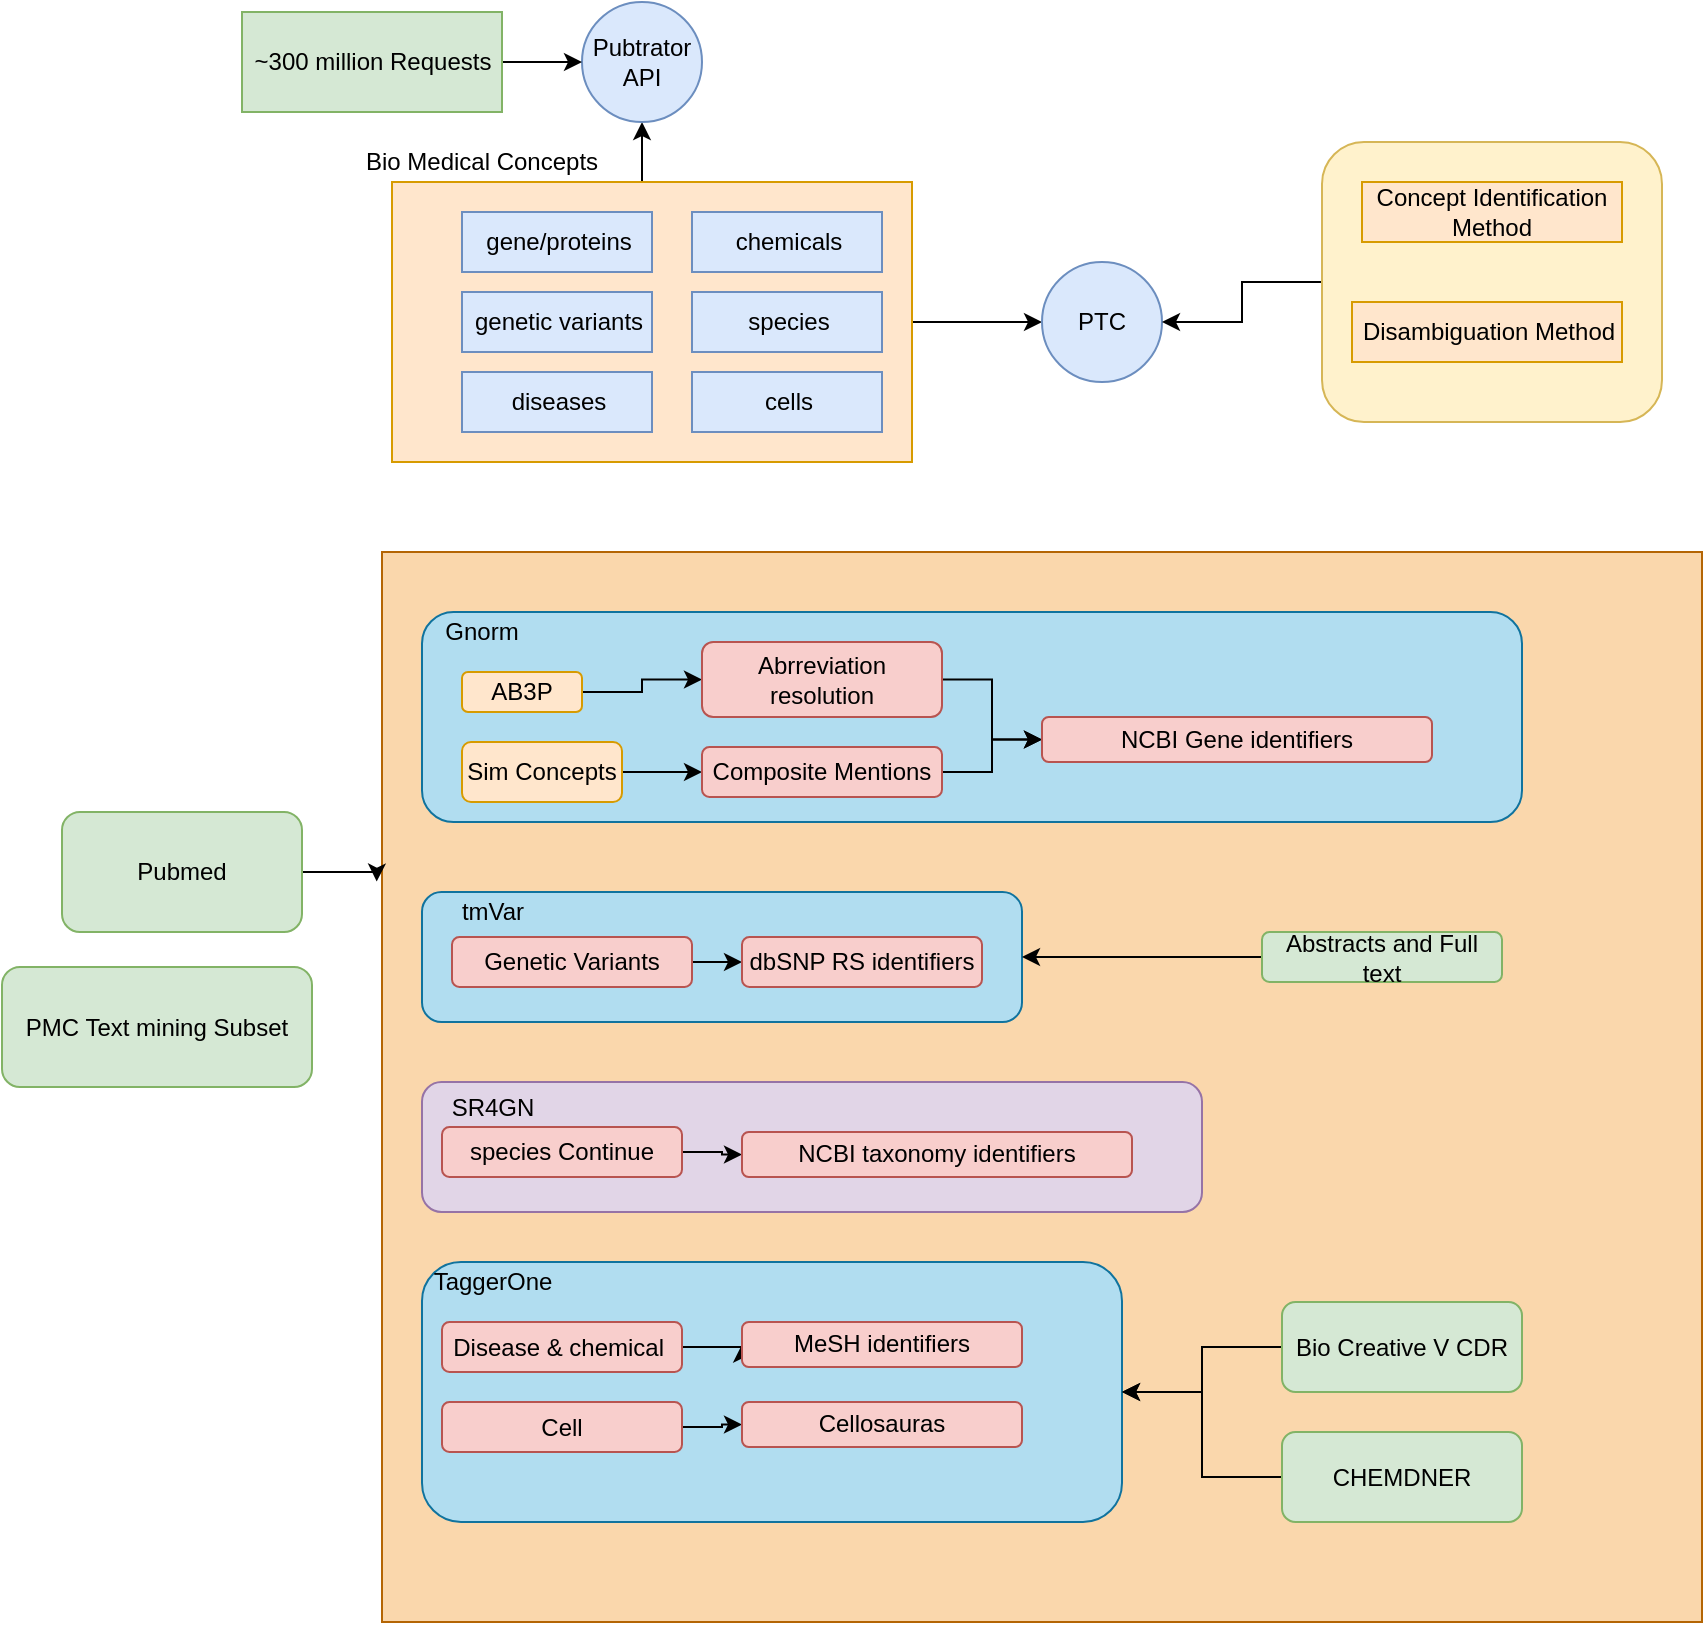 <mxfile version="14.5.1" type="device"><diagram id="lRmPRCLbVwUXYZeUxpE2" name="Page-1"><mxGraphModel dx="1861" dy="603" grid="1" gridSize="10" guides="1" tooltips="1" connect="1" arrows="1" fold="1" page="1" pageScale="1" pageWidth="850" pageHeight="1100" math="0" shadow="0"><root><mxCell id="0"/><mxCell id="1" parent="0"/><mxCell id="jz65OsWXOwVBgo3n2OdK-93" value="" style="rounded=0;whiteSpace=wrap;html=1;fillColor=#fad7ac;strokeColor=#b46504;" vertex="1" parent="1"><mxGeometry x="170" y="315" width="660" height="535" as="geometry"/></mxCell><mxCell id="jz65OsWXOwVBgo3n2OdK-70" value="" style="rounded=1;whiteSpace=wrap;html=1;fillColor=#e1d5e7;strokeColor=#9673a6;" vertex="1" parent="1"><mxGeometry x="190" y="580" width="390" height="65" as="geometry"/></mxCell><mxCell id="jz65OsWXOwVBgo3n2OdK-31" value="" style="rounded=1;whiteSpace=wrap;html=1;fillColor=#b1ddf0;strokeColor=#10739e;" vertex="1" parent="1"><mxGeometry x="190" y="345" width="550" height="105" as="geometry"/></mxCell><mxCell id="jz65OsWXOwVBgo3n2OdK-13" style="edgeStyle=orthogonalEdgeStyle;rounded=0;orthogonalLoop=1;jettySize=auto;html=1;exitX=0.5;exitY=0;exitDx=0;exitDy=0;entryX=0.5;entryY=1;entryDx=0;entryDy=0;" edge="1" parent="1" source="jz65OsWXOwVBgo3n2OdK-7" target="jz65OsWXOwVBgo3n2OdK-3"><mxGeometry relative="1" as="geometry"/></mxCell><mxCell id="jz65OsWXOwVBgo3n2OdK-41" style="edgeStyle=orthogonalEdgeStyle;rounded=0;orthogonalLoop=1;jettySize=auto;html=1;exitX=1;exitY=0.5;exitDx=0;exitDy=0;" edge="1" parent="1" source="jz65OsWXOwVBgo3n2OdK-7" target="jz65OsWXOwVBgo3n2OdK-16"><mxGeometry relative="1" as="geometry"/></mxCell><mxCell id="jz65OsWXOwVBgo3n2OdK-7" value="" style="html=1;dashed=0;whitespace=wrap;fillColor=#ffe6cc;strokeColor=#d79b00;" vertex="1" parent="1"><mxGeometry x="175" y="130" width="260" height="140" as="geometry"/></mxCell><mxCell id="jz65OsWXOwVBgo3n2OdK-96" style="edgeStyle=orthogonalEdgeStyle;rounded=0;orthogonalLoop=1;jettySize=auto;html=1;exitX=1;exitY=0.5;exitDx=0;exitDy=0;entryX=-0.004;entryY=0.308;entryDx=0;entryDy=0;entryPerimeter=0;" edge="1" parent="1" source="jz65OsWXOwVBgo3n2OdK-1" target="jz65OsWXOwVBgo3n2OdK-93"><mxGeometry relative="1" as="geometry"/></mxCell><mxCell id="jz65OsWXOwVBgo3n2OdK-1" value="Pubmed" style="rounded=1;whiteSpace=wrap;html=1;fillColor=#d5e8d4;strokeColor=#82b366;" vertex="1" parent="1"><mxGeometry x="10" y="445" width="120" height="60" as="geometry"/></mxCell><mxCell id="jz65OsWXOwVBgo3n2OdK-2" value="PMC Text mining Subset" style="rounded=1;whiteSpace=wrap;html=1;fillColor=#d5e8d4;strokeColor=#82b366;" vertex="1" parent="1"><mxGeometry x="-20" y="522.5" width="155" height="60" as="geometry"/></mxCell><mxCell id="jz65OsWXOwVBgo3n2OdK-3" value="Pubtrator&lt;br&gt;API" style="ellipse;whiteSpace=wrap;html=1;aspect=fixed;fillColor=#dae8fc;strokeColor=#6c8ebf;" vertex="1" parent="1"><mxGeometry x="270" y="40" width="60" height="60" as="geometry"/></mxCell><mxCell id="jz65OsWXOwVBgo3n2OdK-4" value="gene/proteins" style="html=1;dashed=0;whitespace=wrap;fillColor=#dae8fc;strokeColor=#6c8ebf;" vertex="1" parent="1"><mxGeometry x="210" y="145" width="95" height="30" as="geometry"/></mxCell><mxCell id="jz65OsWXOwVBgo3n2OdK-5" value="genetic variants" style="html=1;dashed=0;whitespace=wrap;fillColor=#dae8fc;strokeColor=#6c8ebf;" vertex="1" parent="1"><mxGeometry x="210" y="185" width="95" height="30" as="geometry"/></mxCell><mxCell id="jz65OsWXOwVBgo3n2OdK-26" style="edgeStyle=orthogonalEdgeStyle;rounded=0;orthogonalLoop=1;jettySize=auto;html=1;exitX=1;exitY=0.5;exitDx=0;exitDy=0;" edge="1" parent="1" source="jz65OsWXOwVBgo3n2OdK-6" target="jz65OsWXOwVBgo3n2OdK-3"><mxGeometry relative="1" as="geometry"/></mxCell><mxCell id="jz65OsWXOwVBgo3n2OdK-6" value="~300 million Requests" style="html=1;dashed=0;whitespace=wrap;fillColor=#d5e8d4;strokeColor=#82b366;" vertex="1" parent="1"><mxGeometry x="100" y="45" width="130" height="50" as="geometry"/></mxCell><mxCell id="jz65OsWXOwVBgo3n2OdK-9" value="diseases" style="html=1;dashed=0;whitespace=wrap;fillColor=#dae8fc;strokeColor=#6c8ebf;" vertex="1" parent="1"><mxGeometry x="210" y="225" width="95" height="30" as="geometry"/></mxCell><mxCell id="jz65OsWXOwVBgo3n2OdK-10" value="chemicals" style="html=1;dashed=0;whitespace=wrap;fillColor=#dae8fc;strokeColor=#6c8ebf;" vertex="1" parent="1"><mxGeometry x="325" y="145" width="95" height="30" as="geometry"/></mxCell><mxCell id="jz65OsWXOwVBgo3n2OdK-11" value="species" style="html=1;dashed=0;whitespace=wrap;fillColor=#dae8fc;strokeColor=#6c8ebf;" vertex="1" parent="1"><mxGeometry x="325" y="185" width="95" height="30" as="geometry"/></mxCell><mxCell id="jz65OsWXOwVBgo3n2OdK-12" value="cells" style="html=1;dashed=0;whitespace=wrap;fillColor=#dae8fc;strokeColor=#6c8ebf;" vertex="1" parent="1"><mxGeometry x="325" y="225" width="95" height="30" as="geometry"/></mxCell><mxCell id="jz65OsWXOwVBgo3n2OdK-16" value="PTC" style="ellipse;whiteSpace=wrap;html=1;aspect=fixed;fillColor=#dae8fc;strokeColor=#6c8ebf;" vertex="1" parent="1"><mxGeometry x="500" y="170" width="60" height="60" as="geometry"/></mxCell><mxCell id="jz65OsWXOwVBgo3n2OdK-42" style="edgeStyle=orthogonalEdgeStyle;rounded=0;orthogonalLoop=1;jettySize=auto;html=1;exitX=0;exitY=0.5;exitDx=0;exitDy=0;entryX=1;entryY=0.5;entryDx=0;entryDy=0;" edge="1" parent="1" source="jz65OsWXOwVBgo3n2OdK-19" target="jz65OsWXOwVBgo3n2OdK-16"><mxGeometry relative="1" as="geometry"/></mxCell><mxCell id="jz65OsWXOwVBgo3n2OdK-19" value="" style="rounded=1;whiteSpace=wrap;html=1;fillColor=#fff2cc;strokeColor=#d6b656;" vertex="1" parent="1"><mxGeometry x="640" y="110" width="170" height="140" as="geometry"/></mxCell><mxCell id="jz65OsWXOwVBgo3n2OdK-20" value="Concept Identification Method" style="rounded=0;whiteSpace=wrap;html=1;fillColor=#ffe6cc;strokeColor=#d79b00;" vertex="1" parent="1"><mxGeometry x="660" y="130" width="130" height="30" as="geometry"/></mxCell><mxCell id="jz65OsWXOwVBgo3n2OdK-21" value="Disambiguation Method" style="html=1;dashed=0;whitespace=wrap;fillColor=#ffe6cc;strokeColor=#d79b00;" vertex="1" parent="1"><mxGeometry x="655" y="190" width="135" height="30" as="geometry"/></mxCell><mxCell id="jz65OsWXOwVBgo3n2OdK-27" value="Bio Medical Concepts" style="text;html=1;strokeColor=none;fillColor=none;align=center;verticalAlign=middle;whiteSpace=wrap;rounded=0;" vertex="1" parent="1"><mxGeometry x="145" y="110" width="150" height="20" as="geometry"/></mxCell><mxCell id="jz65OsWXOwVBgo3n2OdK-35" style="edgeStyle=orthogonalEdgeStyle;rounded=0;orthogonalLoop=1;jettySize=auto;html=1;exitX=1;exitY=0.5;exitDx=0;exitDy=0;entryX=0;entryY=0.5;entryDx=0;entryDy=0;" edge="1" parent="1" source="jz65OsWXOwVBgo3n2OdK-28" target="jz65OsWXOwVBgo3n2OdK-34"><mxGeometry relative="1" as="geometry"/></mxCell><mxCell id="jz65OsWXOwVBgo3n2OdK-28" value="AB3P" style="rounded=1;whiteSpace=wrap;html=1;fillColor=#ffe6cc;strokeColor=#d79b00;" vertex="1" parent="1"><mxGeometry x="210" y="375" width="60" height="20" as="geometry"/></mxCell><mxCell id="jz65OsWXOwVBgo3n2OdK-38" style="edgeStyle=orthogonalEdgeStyle;rounded=0;orthogonalLoop=1;jettySize=auto;html=1;exitX=1;exitY=0.5;exitDx=0;exitDy=0;" edge="1" parent="1" source="jz65OsWXOwVBgo3n2OdK-30" target="jz65OsWXOwVBgo3n2OdK-36"><mxGeometry relative="1" as="geometry"/></mxCell><mxCell id="jz65OsWXOwVBgo3n2OdK-30" value="Sim Concepts" style="rounded=1;whiteSpace=wrap;html=1;fillColor=#ffe6cc;strokeColor=#d79b00;" vertex="1" parent="1"><mxGeometry x="210" y="410" width="80" height="30" as="geometry"/></mxCell><mxCell id="jz65OsWXOwVBgo3n2OdK-32" value="Gnorm" style="text;html=1;strokeColor=none;fillColor=none;align=center;verticalAlign=middle;whiteSpace=wrap;rounded=0;" vertex="1" parent="1"><mxGeometry x="200" y="345" width="40" height="20" as="geometry"/></mxCell><mxCell id="jz65OsWXOwVBgo3n2OdK-33" style="edgeStyle=orthogonalEdgeStyle;rounded=0;orthogonalLoop=1;jettySize=auto;html=1;exitX=0.5;exitY=1;exitDx=0;exitDy=0;" edge="1" parent="1" source="jz65OsWXOwVBgo3n2OdK-31" target="jz65OsWXOwVBgo3n2OdK-31"><mxGeometry relative="1" as="geometry"/></mxCell><mxCell id="jz65OsWXOwVBgo3n2OdK-78" style="edgeStyle=orthogonalEdgeStyle;rounded=0;orthogonalLoop=1;jettySize=auto;html=1;exitX=1;exitY=0.5;exitDx=0;exitDy=0;" edge="1" parent="1" source="jz65OsWXOwVBgo3n2OdK-34" target="jz65OsWXOwVBgo3n2OdK-77"><mxGeometry relative="1" as="geometry"/></mxCell><mxCell id="jz65OsWXOwVBgo3n2OdK-34" value="Abrreviation resolution" style="rounded=1;whiteSpace=wrap;html=1;fillColor=#f8cecc;strokeColor=#b85450;" vertex="1" parent="1"><mxGeometry x="330" y="360" width="120" height="37.5" as="geometry"/></mxCell><mxCell id="jz65OsWXOwVBgo3n2OdK-82" style="edgeStyle=orthogonalEdgeStyle;rounded=0;orthogonalLoop=1;jettySize=auto;html=1;exitX=1;exitY=0.5;exitDx=0;exitDy=0;entryX=0;entryY=0.5;entryDx=0;entryDy=0;" edge="1" parent="1" source="jz65OsWXOwVBgo3n2OdK-36" target="jz65OsWXOwVBgo3n2OdK-77"><mxGeometry relative="1" as="geometry"/></mxCell><mxCell id="jz65OsWXOwVBgo3n2OdK-36" value="Composite Mentions" style="rounded=1;whiteSpace=wrap;html=1;fillColor=#f8cecc;strokeColor=#b85450;" vertex="1" parent="1"><mxGeometry x="330" y="412.5" width="120" height="25" as="geometry"/></mxCell><mxCell id="jz65OsWXOwVBgo3n2OdK-40" value="" style="rounded=1;whiteSpace=wrap;html=1;fillColor=#b1ddf0;strokeColor=#10739e;" vertex="1" parent="1"><mxGeometry x="190" y="485" width="300" height="65" as="geometry"/></mxCell><mxCell id="jz65OsWXOwVBgo3n2OdK-44" value="tmVar" style="text;html=1;strokeColor=none;fillColor=none;align=center;verticalAlign=middle;whiteSpace=wrap;rounded=0;" vertex="1" parent="1"><mxGeometry x="192.5" y="485" width="65" height="20" as="geometry"/></mxCell><mxCell id="jz65OsWXOwVBgo3n2OdK-67" style="edgeStyle=orthogonalEdgeStyle;rounded=0;orthogonalLoop=1;jettySize=auto;html=1;exitX=1;exitY=0.5;exitDx=0;exitDy=0;" edge="1" parent="1" source="jz65OsWXOwVBgo3n2OdK-47" target="jz65OsWXOwVBgo3n2OdK-49"><mxGeometry relative="1" as="geometry"/></mxCell><mxCell id="jz65OsWXOwVBgo3n2OdK-47" value="Genetic Variants" style="rounded=1;whiteSpace=wrap;html=1;fillColor=#f8cecc;strokeColor=#b85450;" vertex="1" parent="1"><mxGeometry x="205" y="507.5" width="120" height="25" as="geometry"/></mxCell><mxCell id="jz65OsWXOwVBgo3n2OdK-49" value="dbSNP RS identifiers" style="rounded=1;whiteSpace=wrap;html=1;fillColor=#f8cecc;strokeColor=#b85450;" vertex="1" parent="1"><mxGeometry x="350" y="507.5" width="120" height="25" as="geometry"/></mxCell><mxCell id="jz65OsWXOwVBgo3n2OdK-53" value="SR4GN" style="text;html=1;strokeColor=none;fillColor=none;align=center;verticalAlign=middle;whiteSpace=wrap;rounded=0;" vertex="1" parent="1"><mxGeometry x="192.5" y="582.5" width="65" height="20" as="geometry"/></mxCell><mxCell id="jz65OsWXOwVBgo3n2OdK-68" style="edgeStyle=orthogonalEdgeStyle;rounded=0;orthogonalLoop=1;jettySize=auto;html=1;exitX=1;exitY=0.5;exitDx=0;exitDy=0;" edge="1" parent="1" source="jz65OsWXOwVBgo3n2OdK-55" target="jz65OsWXOwVBgo3n2OdK-57"><mxGeometry relative="1" as="geometry"/></mxCell><mxCell id="jz65OsWXOwVBgo3n2OdK-55" value="species Continue" style="rounded=1;whiteSpace=wrap;html=1;fillColor=#f8cecc;strokeColor=#b85450;" vertex="1" parent="1"><mxGeometry x="200" y="602.5" width="120" height="25" as="geometry"/></mxCell><mxCell id="jz65OsWXOwVBgo3n2OdK-57" value="NCBI taxonomy identifiers" style="rounded=1;whiteSpace=wrap;html=1;fillColor=#f8cecc;strokeColor=#b85450;" vertex="1" parent="1"><mxGeometry x="350" y="605" width="195" height="22.5" as="geometry"/></mxCell><mxCell id="jz65OsWXOwVBgo3n2OdK-62" style="edgeStyle=orthogonalEdgeStyle;rounded=0;orthogonalLoop=1;jettySize=auto;html=1;exitX=0.5;exitY=1;exitDx=0;exitDy=0;" edge="1" parent="1" source="jz65OsWXOwVBgo3n2OdK-57" target="jz65OsWXOwVBgo3n2OdK-57"><mxGeometry relative="1" as="geometry"/></mxCell><mxCell id="jz65OsWXOwVBgo3n2OdK-73" value="" style="rounded=1;whiteSpace=wrap;html=1;fillColor=#b1ddf0;strokeColor=#10739e;" vertex="1" parent="1"><mxGeometry x="190" y="670" width="350" height="130" as="geometry"/></mxCell><mxCell id="jz65OsWXOwVBgo3n2OdK-74" value="TaggerOne" style="text;html=1;strokeColor=none;fillColor=none;align=center;verticalAlign=middle;whiteSpace=wrap;rounded=0;" vertex="1" parent="1"><mxGeometry x="192.5" y="670" width="65" height="20" as="geometry"/></mxCell><mxCell id="jz65OsWXOwVBgo3n2OdK-85" style="edgeStyle=orthogonalEdgeStyle;rounded=0;orthogonalLoop=1;jettySize=auto;html=1;exitX=1;exitY=0.5;exitDx=0;exitDy=0;entryX=0;entryY=0.5;entryDx=0;entryDy=0;" edge="1" parent="1" source="jz65OsWXOwVBgo3n2OdK-75" target="jz65OsWXOwVBgo3n2OdK-76"><mxGeometry relative="1" as="geometry"/></mxCell><mxCell id="jz65OsWXOwVBgo3n2OdK-75" value="Disease &amp;amp; chemical&amp;nbsp;" style="rounded=1;whiteSpace=wrap;html=1;fillColor=#f8cecc;strokeColor=#b85450;" vertex="1" parent="1"><mxGeometry x="200" y="700" width="120" height="25" as="geometry"/></mxCell><mxCell id="jz65OsWXOwVBgo3n2OdK-76" value="MeSH identifiers" style="rounded=1;whiteSpace=wrap;html=1;fillColor=#f8cecc;strokeColor=#b85450;" vertex="1" parent="1"><mxGeometry x="350" y="700" width="140" height="22.5" as="geometry"/></mxCell><mxCell id="jz65OsWXOwVBgo3n2OdK-77" value="NCBI Gene identifiers" style="rounded=1;whiteSpace=wrap;html=1;fillColor=#f8cecc;strokeColor=#b85450;" vertex="1" parent="1"><mxGeometry x="500" y="397.5" width="195" height="22.5" as="geometry"/></mxCell><mxCell id="jz65OsWXOwVBgo3n2OdK-86" style="edgeStyle=orthogonalEdgeStyle;rounded=0;orthogonalLoop=1;jettySize=auto;html=1;exitX=1;exitY=0.5;exitDx=0;exitDy=0;" edge="1" parent="1" source="jz65OsWXOwVBgo3n2OdK-83" target="jz65OsWXOwVBgo3n2OdK-84"><mxGeometry relative="1" as="geometry"/></mxCell><mxCell id="jz65OsWXOwVBgo3n2OdK-83" value="Cell" style="rounded=1;whiteSpace=wrap;html=1;fillColor=#f8cecc;strokeColor=#b85450;" vertex="1" parent="1"><mxGeometry x="200" y="740" width="120" height="25" as="geometry"/></mxCell><mxCell id="jz65OsWXOwVBgo3n2OdK-84" value="Cellosauras" style="rounded=1;whiteSpace=wrap;html=1;fillColor=#f8cecc;strokeColor=#b85450;" vertex="1" parent="1"><mxGeometry x="350" y="740" width="140" height="22.5" as="geometry"/></mxCell><mxCell id="jz65OsWXOwVBgo3n2OdK-95" style="edgeStyle=orthogonalEdgeStyle;rounded=0;orthogonalLoop=1;jettySize=auto;html=1;exitX=0;exitY=0.5;exitDx=0;exitDy=0;entryX=1;entryY=0.5;entryDx=0;entryDy=0;" edge="1" parent="1" source="jz65OsWXOwVBgo3n2OdK-87" target="jz65OsWXOwVBgo3n2OdK-40"><mxGeometry relative="1" as="geometry"/></mxCell><mxCell id="jz65OsWXOwVBgo3n2OdK-87" value="Abstracts and Full text" style="rounded=1;whiteSpace=wrap;html=1;fillColor=#d5e8d4;strokeColor=#82b366;" vertex="1" parent="1"><mxGeometry x="610" y="505" width="120" height="25" as="geometry"/></mxCell><mxCell id="jz65OsWXOwVBgo3n2OdK-90" style="edgeStyle=orthogonalEdgeStyle;rounded=0;orthogonalLoop=1;jettySize=auto;html=1;exitX=0;exitY=0.5;exitDx=0;exitDy=0;entryX=1;entryY=0.5;entryDx=0;entryDy=0;" edge="1" parent="1" source="jz65OsWXOwVBgo3n2OdK-88" target="jz65OsWXOwVBgo3n2OdK-73"><mxGeometry relative="1" as="geometry"/></mxCell><mxCell id="jz65OsWXOwVBgo3n2OdK-88" value="Bio Creative V CDR" style="rounded=1;whiteSpace=wrap;html=1;fillColor=#d5e8d4;strokeColor=#82b366;" vertex="1" parent="1"><mxGeometry x="620" y="690" width="120" height="45" as="geometry"/></mxCell><mxCell id="jz65OsWXOwVBgo3n2OdK-92" style="edgeStyle=orthogonalEdgeStyle;rounded=0;orthogonalLoop=1;jettySize=auto;html=1;exitX=0;exitY=0.5;exitDx=0;exitDy=0;entryX=1;entryY=0.5;entryDx=0;entryDy=0;" edge="1" parent="1" source="jz65OsWXOwVBgo3n2OdK-89" target="jz65OsWXOwVBgo3n2OdK-73"><mxGeometry relative="1" as="geometry"/></mxCell><mxCell id="jz65OsWXOwVBgo3n2OdK-89" value="CHEMDNER" style="rounded=1;whiteSpace=wrap;html=1;fillColor=#d5e8d4;strokeColor=#82b366;" vertex="1" parent="1"><mxGeometry x="620" y="755" width="120" height="45" as="geometry"/></mxCell><mxCell id="jz65OsWXOwVBgo3n2OdK-94" style="edgeStyle=orthogonalEdgeStyle;rounded=0;orthogonalLoop=1;jettySize=auto;html=1;exitX=0.5;exitY=1;exitDx=0;exitDy=0;" edge="1" parent="1" source="jz65OsWXOwVBgo3n2OdK-93" target="jz65OsWXOwVBgo3n2OdK-93"><mxGeometry relative="1" as="geometry"/></mxCell></root></mxGraphModel></diagram></mxfile>